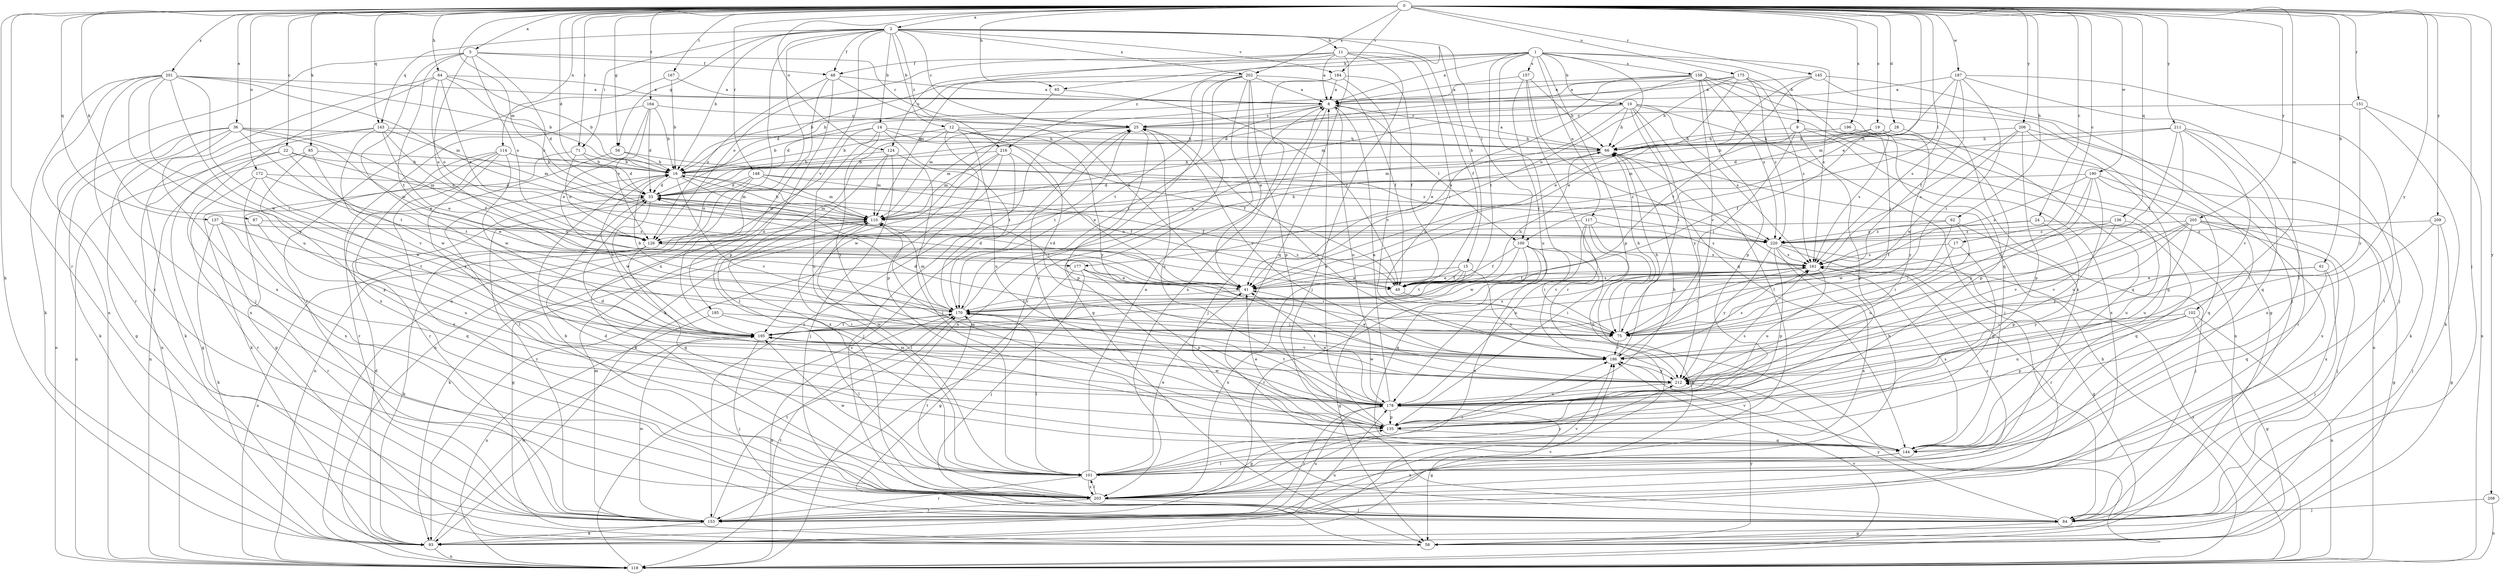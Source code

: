 strict digraph  {
0;
1;
2;
5;
8;
9;
10;
11;
12;
14;
15;
16;
17;
19;
22;
24;
25;
28;
33;
36;
41;
48;
49;
56;
58;
61;
62;
64;
65;
66;
71;
75;
84;
85;
87;
93;
100;
101;
102;
110;
114;
117;
118;
124;
126;
135;
136;
137;
143;
144;
145;
148;
151;
153;
157;
158;
161;
164;
167;
170;
172;
175;
177;
178;
184;
185;
186;
187;
190;
195;
196;
201;
202;
203;
205;
206;
208;
209;
211;
212;
216;
220;
0 -> 2  [label=a];
0 -> 5  [label=a];
0 -> 17  [label=c];
0 -> 19  [label=c];
0 -> 22  [label=c];
0 -> 24  [label=c];
0 -> 28  [label=d];
0 -> 33  [label=d];
0 -> 36  [label=e];
0 -> 41  [label=e];
0 -> 56  [label=g];
0 -> 61  [label=h];
0 -> 62  [label=h];
0 -> 64  [label=h];
0 -> 65  [label=h];
0 -> 71  [label=i];
0 -> 84  [label=j];
0 -> 85  [label=k];
0 -> 87  [label=k];
0 -> 93  [label=k];
0 -> 100  [label=l];
0 -> 102  [label=m];
0 -> 110  [label=m];
0 -> 114  [label=n];
0 -> 124  [label=o];
0 -> 136  [label=q];
0 -> 137  [label=q];
0 -> 143  [label=q];
0 -> 145  [label=r];
0 -> 148  [label=r];
0 -> 151  [label=r];
0 -> 153  [label=r];
0 -> 164  [label=t];
0 -> 167  [label=t];
0 -> 172  [label=u];
0 -> 175  [label=u];
0 -> 184  [label=v];
0 -> 187  [label=w];
0 -> 190  [label=w];
0 -> 196  [label=x];
0 -> 201  [label=x];
0 -> 202  [label=x];
0 -> 205  [label=y];
0 -> 206  [label=y];
0 -> 208  [label=y];
0 -> 209  [label=y];
0 -> 211  [label=y];
0 -> 212  [label=y];
1 -> 8  [label=a];
1 -> 9  [label=b];
1 -> 10  [label=b];
1 -> 65  [label=h];
1 -> 117  [label=n];
1 -> 124  [label=o];
1 -> 135  [label=p];
1 -> 153  [label=r];
1 -> 157  [label=s];
1 -> 158  [label=s];
1 -> 161  [label=s];
1 -> 170  [label=t];
1 -> 177  [label=u];
1 -> 216  [label=z];
2 -> 11  [label=b];
2 -> 12  [label=b];
2 -> 14  [label=b];
2 -> 15  [label=b];
2 -> 16  [label=b];
2 -> 25  [label=c];
2 -> 48  [label=f];
2 -> 56  [label=g];
2 -> 71  [label=i];
2 -> 100  [label=l];
2 -> 118  [label=n];
2 -> 143  [label=q];
2 -> 184  [label=v];
2 -> 185  [label=v];
2 -> 202  [label=x];
2 -> 203  [label=x];
2 -> 216  [label=z];
5 -> 25  [label=c];
5 -> 48  [label=f];
5 -> 118  [label=n];
5 -> 126  [label=o];
5 -> 170  [label=t];
5 -> 177  [label=u];
5 -> 195  [label=w];
5 -> 220  [label=z];
8 -> 25  [label=c];
8 -> 84  [label=j];
8 -> 100  [label=l];
8 -> 110  [label=m];
8 -> 170  [label=t];
8 -> 178  [label=u];
9 -> 66  [label=h];
9 -> 75  [label=i];
9 -> 110  [label=m];
9 -> 118  [label=n];
9 -> 135  [label=p];
9 -> 203  [label=x];
10 -> 25  [label=c];
10 -> 33  [label=d];
10 -> 41  [label=e];
10 -> 66  [label=h];
10 -> 75  [label=i];
10 -> 84  [label=j];
10 -> 101  [label=l];
10 -> 118  [label=n];
10 -> 161  [label=s];
10 -> 212  [label=y];
11 -> 8  [label=a];
11 -> 48  [label=f];
11 -> 49  [label=f];
11 -> 75  [label=i];
11 -> 84  [label=j];
11 -> 110  [label=m];
11 -> 126  [label=o];
11 -> 144  [label=q];
12 -> 16  [label=b];
12 -> 66  [label=h];
12 -> 101  [label=l];
12 -> 135  [label=p];
12 -> 178  [label=u];
12 -> 186  [label=v];
12 -> 212  [label=y];
14 -> 16  [label=b];
14 -> 49  [label=f];
14 -> 66  [label=h];
14 -> 118  [label=n];
14 -> 170  [label=t];
14 -> 178  [label=u];
14 -> 212  [label=y];
15 -> 41  [label=e];
15 -> 49  [label=f];
15 -> 58  [label=g];
15 -> 170  [label=t];
15 -> 203  [label=x];
15 -> 212  [label=y];
16 -> 33  [label=d];
16 -> 49  [label=f];
16 -> 75  [label=i];
16 -> 101  [label=l];
16 -> 110  [label=m];
16 -> 186  [label=v];
17 -> 75  [label=i];
17 -> 135  [label=p];
17 -> 161  [label=s];
19 -> 16  [label=b];
19 -> 66  [label=h];
19 -> 144  [label=q];
19 -> 212  [label=y];
22 -> 16  [label=b];
22 -> 58  [label=g];
22 -> 110  [label=m];
22 -> 118  [label=n];
22 -> 170  [label=t];
24 -> 49  [label=f];
24 -> 135  [label=p];
24 -> 144  [label=q];
24 -> 220  [label=z];
25 -> 66  [label=h];
25 -> 110  [label=m];
25 -> 135  [label=p];
25 -> 153  [label=r];
25 -> 170  [label=t];
25 -> 186  [label=v];
28 -> 49  [label=f];
28 -> 66  [label=h];
28 -> 110  [label=m];
28 -> 135  [label=p];
33 -> 110  [label=m];
33 -> 153  [label=r];
33 -> 195  [label=w];
36 -> 41  [label=e];
36 -> 49  [label=f];
36 -> 58  [label=g];
36 -> 66  [label=h];
36 -> 93  [label=k];
36 -> 118  [label=n];
36 -> 170  [label=t];
36 -> 203  [label=x];
41 -> 33  [label=d];
41 -> 170  [label=t];
48 -> 8  [label=a];
48 -> 41  [label=e];
48 -> 126  [label=o];
48 -> 135  [label=p];
48 -> 195  [label=w];
49 -> 33  [label=d];
49 -> 75  [label=i];
49 -> 161  [label=s];
56 -> 16  [label=b];
56 -> 153  [label=r];
56 -> 220  [label=z];
58 -> 212  [label=y];
61 -> 41  [label=e];
61 -> 84  [label=j];
61 -> 144  [label=q];
61 -> 212  [label=y];
62 -> 75  [label=i];
62 -> 84  [label=j];
62 -> 126  [label=o];
62 -> 178  [label=u];
62 -> 220  [label=z];
64 -> 8  [label=a];
64 -> 16  [label=b];
64 -> 33  [label=d];
64 -> 84  [label=j];
64 -> 126  [label=o];
64 -> 203  [label=x];
64 -> 220  [label=z];
65 -> 49  [label=f];
65 -> 93  [label=k];
66 -> 8  [label=a];
66 -> 16  [label=b];
71 -> 16  [label=b];
71 -> 33  [label=d];
71 -> 93  [label=k];
71 -> 126  [label=o];
75 -> 33  [label=d];
75 -> 66  [label=h];
75 -> 186  [label=v];
84 -> 58  [label=g];
84 -> 212  [label=y];
85 -> 16  [label=b];
85 -> 118  [label=n];
85 -> 135  [label=p];
85 -> 195  [label=w];
87 -> 126  [label=o];
87 -> 178  [label=u];
93 -> 33  [label=d];
93 -> 118  [label=n];
93 -> 178  [label=u];
93 -> 186  [label=v];
93 -> 195  [label=w];
100 -> 49  [label=f];
100 -> 75  [label=i];
100 -> 144  [label=q];
100 -> 153  [label=r];
100 -> 161  [label=s];
100 -> 195  [label=w];
100 -> 203  [label=x];
101 -> 8  [label=a];
101 -> 33  [label=d];
101 -> 41  [label=e];
101 -> 110  [label=m];
101 -> 153  [label=r];
101 -> 161  [label=s];
101 -> 186  [label=v];
101 -> 195  [label=w];
101 -> 203  [label=x];
101 -> 212  [label=y];
102 -> 58  [label=g];
102 -> 75  [label=i];
102 -> 118  [label=n];
102 -> 135  [label=p];
102 -> 178  [label=u];
110 -> 16  [label=b];
110 -> 58  [label=g];
110 -> 93  [label=k];
110 -> 101  [label=l];
110 -> 126  [label=o];
114 -> 16  [label=b];
114 -> 58  [label=g];
114 -> 153  [label=r];
114 -> 195  [label=w];
114 -> 203  [label=x];
114 -> 212  [label=y];
114 -> 220  [label=z];
117 -> 75  [label=i];
117 -> 93  [label=k];
117 -> 126  [label=o];
117 -> 161  [label=s];
117 -> 178  [label=u];
117 -> 186  [label=v];
118 -> 25  [label=c];
118 -> 66  [label=h];
118 -> 161  [label=s];
118 -> 170  [label=t];
118 -> 186  [label=v];
124 -> 16  [label=b];
124 -> 84  [label=j];
124 -> 101  [label=l];
124 -> 110  [label=m];
124 -> 203  [label=x];
126 -> 66  [label=h];
126 -> 93  [label=k];
126 -> 118  [label=n];
126 -> 144  [label=q];
126 -> 161  [label=s];
135 -> 8  [label=a];
135 -> 25  [label=c];
135 -> 41  [label=e];
135 -> 66  [label=h];
135 -> 110  [label=m];
135 -> 144  [label=q];
136 -> 49  [label=f];
136 -> 178  [label=u];
136 -> 186  [label=v];
136 -> 220  [label=z];
137 -> 93  [label=k];
137 -> 144  [label=q];
137 -> 153  [label=r];
137 -> 170  [label=t];
137 -> 220  [label=z];
143 -> 41  [label=e];
143 -> 66  [label=h];
143 -> 93  [label=k];
143 -> 110  [label=m];
143 -> 118  [label=n];
143 -> 126  [label=o];
143 -> 186  [label=v];
144 -> 101  [label=l];
144 -> 161  [label=s];
144 -> 186  [label=v];
144 -> 203  [label=x];
145 -> 8  [label=a];
145 -> 41  [label=e];
145 -> 84  [label=j];
145 -> 101  [label=l];
145 -> 170  [label=t];
148 -> 33  [label=d];
148 -> 49  [label=f];
148 -> 110  [label=m];
148 -> 118  [label=n];
148 -> 126  [label=o];
148 -> 220  [label=z];
151 -> 25  [label=c];
151 -> 93  [label=k];
151 -> 118  [label=n];
151 -> 212  [label=y];
153 -> 66  [label=h];
153 -> 93  [label=k];
153 -> 110  [label=m];
153 -> 170  [label=t];
153 -> 178  [label=u];
153 -> 195  [label=w];
157 -> 8  [label=a];
157 -> 66  [label=h];
157 -> 118  [label=n];
157 -> 144  [label=q];
157 -> 178  [label=u];
158 -> 8  [label=a];
158 -> 16  [label=b];
158 -> 41  [label=e];
158 -> 58  [label=g];
158 -> 110  [label=m];
158 -> 135  [label=p];
158 -> 144  [label=q];
158 -> 186  [label=v];
158 -> 203  [label=x];
158 -> 220  [label=z];
161 -> 41  [label=e];
161 -> 49  [label=f];
161 -> 75  [label=i];
161 -> 178  [label=u];
164 -> 16  [label=b];
164 -> 25  [label=c];
164 -> 33  [label=d];
164 -> 41  [label=e];
164 -> 126  [label=o];
164 -> 203  [label=x];
167 -> 8  [label=a];
167 -> 16  [label=b];
167 -> 153  [label=r];
170 -> 8  [label=a];
170 -> 16  [label=b];
170 -> 66  [label=h];
170 -> 75  [label=i];
170 -> 101  [label=l];
170 -> 110  [label=m];
170 -> 118  [label=n];
170 -> 195  [label=w];
172 -> 33  [label=d];
172 -> 41  [label=e];
172 -> 153  [label=r];
172 -> 195  [label=w];
172 -> 203  [label=x];
175 -> 8  [label=a];
175 -> 33  [label=d];
175 -> 41  [label=e];
175 -> 66  [label=h];
175 -> 75  [label=i];
175 -> 161  [label=s];
175 -> 220  [label=z];
177 -> 41  [label=e];
177 -> 58  [label=g];
177 -> 75  [label=i];
177 -> 84  [label=j];
177 -> 135  [label=p];
178 -> 8  [label=a];
178 -> 25  [label=c];
178 -> 33  [label=d];
178 -> 41  [label=e];
178 -> 58  [label=g];
178 -> 135  [label=p];
178 -> 153  [label=r];
178 -> 161  [label=s];
178 -> 170  [label=t];
178 -> 195  [label=w];
184 -> 8  [label=a];
184 -> 16  [label=b];
184 -> 49  [label=f];
184 -> 186  [label=v];
184 -> 203  [label=x];
185 -> 75  [label=i];
185 -> 101  [label=l];
185 -> 118  [label=n];
186 -> 41  [label=e];
186 -> 66  [label=h];
186 -> 161  [label=s];
186 -> 170  [label=t];
186 -> 212  [label=y];
187 -> 8  [label=a];
187 -> 49  [label=f];
187 -> 75  [label=i];
187 -> 84  [label=j];
187 -> 101  [label=l];
187 -> 110  [label=m];
187 -> 161  [label=s];
190 -> 33  [label=d];
190 -> 75  [label=i];
190 -> 144  [label=q];
190 -> 161  [label=s];
190 -> 178  [label=u];
190 -> 203  [label=x];
190 -> 212  [label=y];
195 -> 16  [label=b];
195 -> 84  [label=j];
195 -> 161  [label=s];
195 -> 170  [label=t];
195 -> 186  [label=v];
196 -> 66  [label=h];
196 -> 93  [label=k];
196 -> 161  [label=s];
201 -> 8  [label=a];
201 -> 16  [label=b];
201 -> 75  [label=i];
201 -> 93  [label=k];
201 -> 110  [label=m];
201 -> 153  [label=r];
201 -> 178  [label=u];
201 -> 195  [label=w];
201 -> 203  [label=x];
201 -> 212  [label=y];
202 -> 8  [label=a];
202 -> 33  [label=d];
202 -> 41  [label=e];
202 -> 49  [label=f];
202 -> 58  [label=g];
202 -> 118  [label=n];
202 -> 135  [label=p];
202 -> 153  [label=r];
202 -> 170  [label=t];
203 -> 16  [label=b];
203 -> 84  [label=j];
203 -> 101  [label=l];
203 -> 135  [label=p];
203 -> 153  [label=r];
203 -> 170  [label=t];
203 -> 186  [label=v];
205 -> 58  [label=g];
205 -> 84  [label=j];
205 -> 178  [label=u];
205 -> 186  [label=v];
205 -> 195  [label=w];
205 -> 203  [label=x];
205 -> 212  [label=y];
205 -> 220  [label=z];
206 -> 66  [label=h];
206 -> 135  [label=p];
206 -> 144  [label=q];
206 -> 153  [label=r];
206 -> 161  [label=s];
206 -> 195  [label=w];
208 -> 84  [label=j];
208 -> 118  [label=n];
209 -> 58  [label=g];
209 -> 84  [label=j];
209 -> 178  [label=u];
209 -> 220  [label=z];
211 -> 33  [label=d];
211 -> 49  [label=f];
211 -> 66  [label=h];
211 -> 75  [label=i];
211 -> 101  [label=l];
211 -> 144  [label=q];
211 -> 186  [label=v];
212 -> 25  [label=c];
212 -> 178  [label=u];
212 -> 195  [label=w];
216 -> 16  [label=b];
216 -> 41  [label=e];
216 -> 84  [label=j];
216 -> 93  [label=k];
216 -> 110  [label=m];
216 -> 195  [label=w];
220 -> 58  [label=g];
220 -> 135  [label=p];
220 -> 153  [label=r];
220 -> 161  [label=s];
220 -> 203  [label=x];
220 -> 212  [label=y];
}
